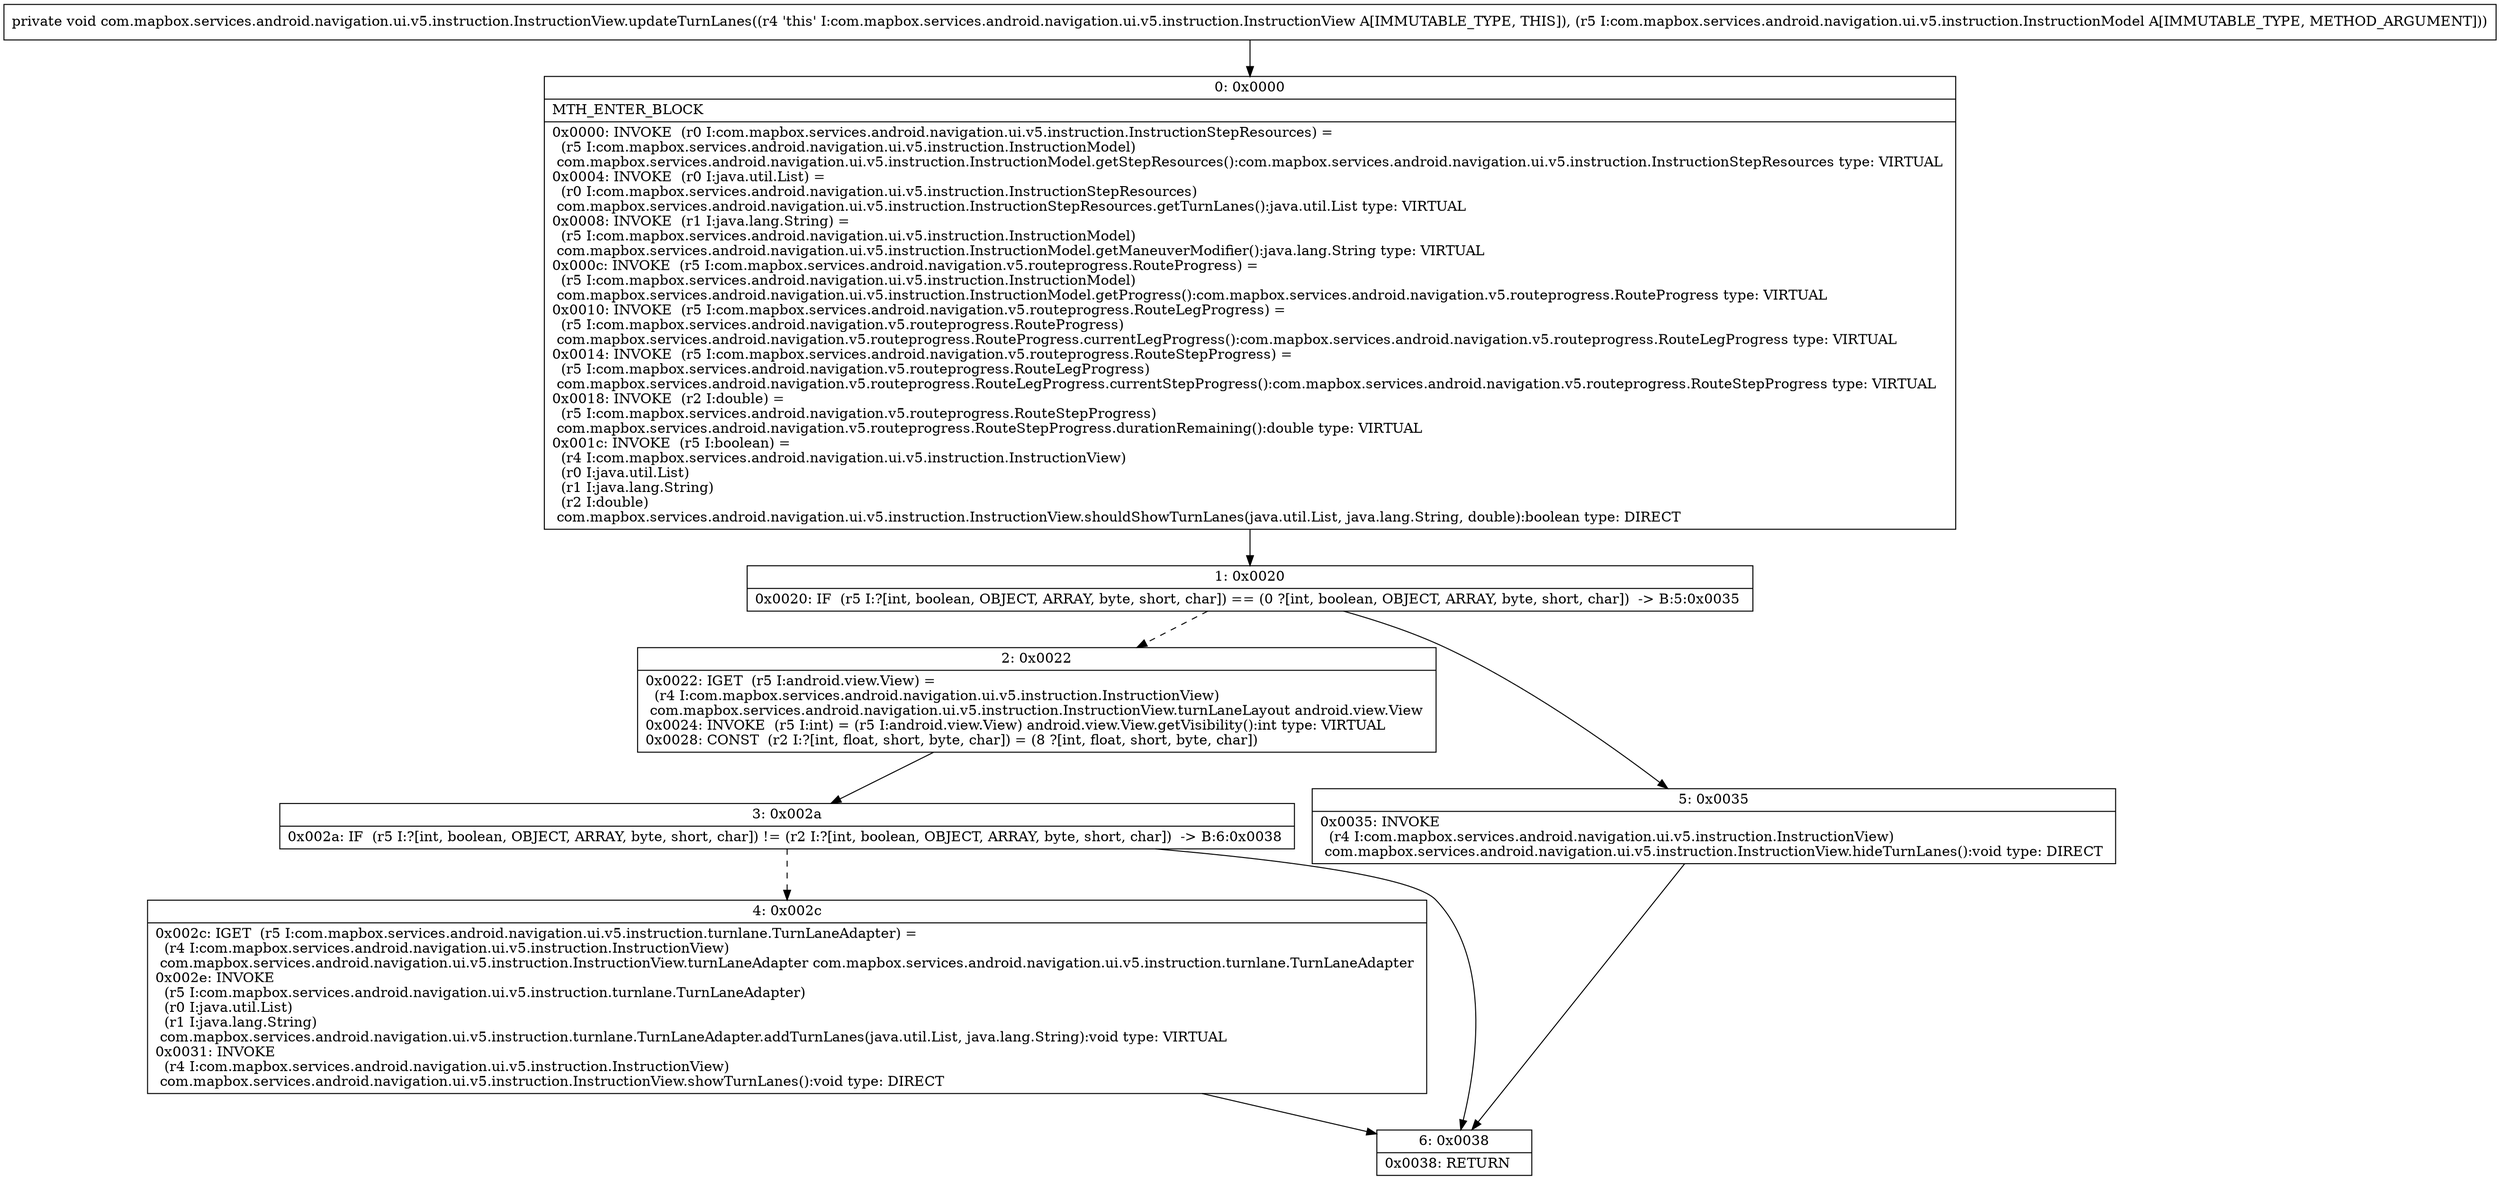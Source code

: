digraph "CFG forcom.mapbox.services.android.navigation.ui.v5.instruction.InstructionView.updateTurnLanes(Lcom\/mapbox\/services\/android\/navigation\/ui\/v5\/instruction\/InstructionModel;)V" {
Node_0 [shape=record,label="{0\:\ 0x0000|MTH_ENTER_BLOCK\l|0x0000: INVOKE  (r0 I:com.mapbox.services.android.navigation.ui.v5.instruction.InstructionStepResources) = \l  (r5 I:com.mapbox.services.android.navigation.ui.v5.instruction.InstructionModel)\l com.mapbox.services.android.navigation.ui.v5.instruction.InstructionModel.getStepResources():com.mapbox.services.android.navigation.ui.v5.instruction.InstructionStepResources type: VIRTUAL \l0x0004: INVOKE  (r0 I:java.util.List) = \l  (r0 I:com.mapbox.services.android.navigation.ui.v5.instruction.InstructionStepResources)\l com.mapbox.services.android.navigation.ui.v5.instruction.InstructionStepResources.getTurnLanes():java.util.List type: VIRTUAL \l0x0008: INVOKE  (r1 I:java.lang.String) = \l  (r5 I:com.mapbox.services.android.navigation.ui.v5.instruction.InstructionModel)\l com.mapbox.services.android.navigation.ui.v5.instruction.InstructionModel.getManeuverModifier():java.lang.String type: VIRTUAL \l0x000c: INVOKE  (r5 I:com.mapbox.services.android.navigation.v5.routeprogress.RouteProgress) = \l  (r5 I:com.mapbox.services.android.navigation.ui.v5.instruction.InstructionModel)\l com.mapbox.services.android.navigation.ui.v5.instruction.InstructionModel.getProgress():com.mapbox.services.android.navigation.v5.routeprogress.RouteProgress type: VIRTUAL \l0x0010: INVOKE  (r5 I:com.mapbox.services.android.navigation.v5.routeprogress.RouteLegProgress) = \l  (r5 I:com.mapbox.services.android.navigation.v5.routeprogress.RouteProgress)\l com.mapbox.services.android.navigation.v5.routeprogress.RouteProgress.currentLegProgress():com.mapbox.services.android.navigation.v5.routeprogress.RouteLegProgress type: VIRTUAL \l0x0014: INVOKE  (r5 I:com.mapbox.services.android.navigation.v5.routeprogress.RouteStepProgress) = \l  (r5 I:com.mapbox.services.android.navigation.v5.routeprogress.RouteLegProgress)\l com.mapbox.services.android.navigation.v5.routeprogress.RouteLegProgress.currentStepProgress():com.mapbox.services.android.navigation.v5.routeprogress.RouteStepProgress type: VIRTUAL \l0x0018: INVOKE  (r2 I:double) = \l  (r5 I:com.mapbox.services.android.navigation.v5.routeprogress.RouteStepProgress)\l com.mapbox.services.android.navigation.v5.routeprogress.RouteStepProgress.durationRemaining():double type: VIRTUAL \l0x001c: INVOKE  (r5 I:boolean) = \l  (r4 I:com.mapbox.services.android.navigation.ui.v5.instruction.InstructionView)\l  (r0 I:java.util.List)\l  (r1 I:java.lang.String)\l  (r2 I:double)\l com.mapbox.services.android.navigation.ui.v5.instruction.InstructionView.shouldShowTurnLanes(java.util.List, java.lang.String, double):boolean type: DIRECT \l}"];
Node_1 [shape=record,label="{1\:\ 0x0020|0x0020: IF  (r5 I:?[int, boolean, OBJECT, ARRAY, byte, short, char]) == (0 ?[int, boolean, OBJECT, ARRAY, byte, short, char])  \-\> B:5:0x0035 \l}"];
Node_2 [shape=record,label="{2\:\ 0x0022|0x0022: IGET  (r5 I:android.view.View) = \l  (r4 I:com.mapbox.services.android.navigation.ui.v5.instruction.InstructionView)\l com.mapbox.services.android.navigation.ui.v5.instruction.InstructionView.turnLaneLayout android.view.View \l0x0024: INVOKE  (r5 I:int) = (r5 I:android.view.View) android.view.View.getVisibility():int type: VIRTUAL \l0x0028: CONST  (r2 I:?[int, float, short, byte, char]) = (8 ?[int, float, short, byte, char]) \l}"];
Node_3 [shape=record,label="{3\:\ 0x002a|0x002a: IF  (r5 I:?[int, boolean, OBJECT, ARRAY, byte, short, char]) != (r2 I:?[int, boolean, OBJECT, ARRAY, byte, short, char])  \-\> B:6:0x0038 \l}"];
Node_4 [shape=record,label="{4\:\ 0x002c|0x002c: IGET  (r5 I:com.mapbox.services.android.navigation.ui.v5.instruction.turnlane.TurnLaneAdapter) = \l  (r4 I:com.mapbox.services.android.navigation.ui.v5.instruction.InstructionView)\l com.mapbox.services.android.navigation.ui.v5.instruction.InstructionView.turnLaneAdapter com.mapbox.services.android.navigation.ui.v5.instruction.turnlane.TurnLaneAdapter \l0x002e: INVOKE  \l  (r5 I:com.mapbox.services.android.navigation.ui.v5.instruction.turnlane.TurnLaneAdapter)\l  (r0 I:java.util.List)\l  (r1 I:java.lang.String)\l com.mapbox.services.android.navigation.ui.v5.instruction.turnlane.TurnLaneAdapter.addTurnLanes(java.util.List, java.lang.String):void type: VIRTUAL \l0x0031: INVOKE  \l  (r4 I:com.mapbox.services.android.navigation.ui.v5.instruction.InstructionView)\l com.mapbox.services.android.navigation.ui.v5.instruction.InstructionView.showTurnLanes():void type: DIRECT \l}"];
Node_5 [shape=record,label="{5\:\ 0x0035|0x0035: INVOKE  \l  (r4 I:com.mapbox.services.android.navigation.ui.v5.instruction.InstructionView)\l com.mapbox.services.android.navigation.ui.v5.instruction.InstructionView.hideTurnLanes():void type: DIRECT \l}"];
Node_6 [shape=record,label="{6\:\ 0x0038|0x0038: RETURN   \l}"];
MethodNode[shape=record,label="{private void com.mapbox.services.android.navigation.ui.v5.instruction.InstructionView.updateTurnLanes((r4 'this' I:com.mapbox.services.android.navigation.ui.v5.instruction.InstructionView A[IMMUTABLE_TYPE, THIS]), (r5 I:com.mapbox.services.android.navigation.ui.v5.instruction.InstructionModel A[IMMUTABLE_TYPE, METHOD_ARGUMENT])) }"];
MethodNode -> Node_0;
Node_0 -> Node_1;
Node_1 -> Node_2[style=dashed];
Node_1 -> Node_5;
Node_2 -> Node_3;
Node_3 -> Node_4[style=dashed];
Node_3 -> Node_6;
Node_4 -> Node_6;
Node_5 -> Node_6;
}

